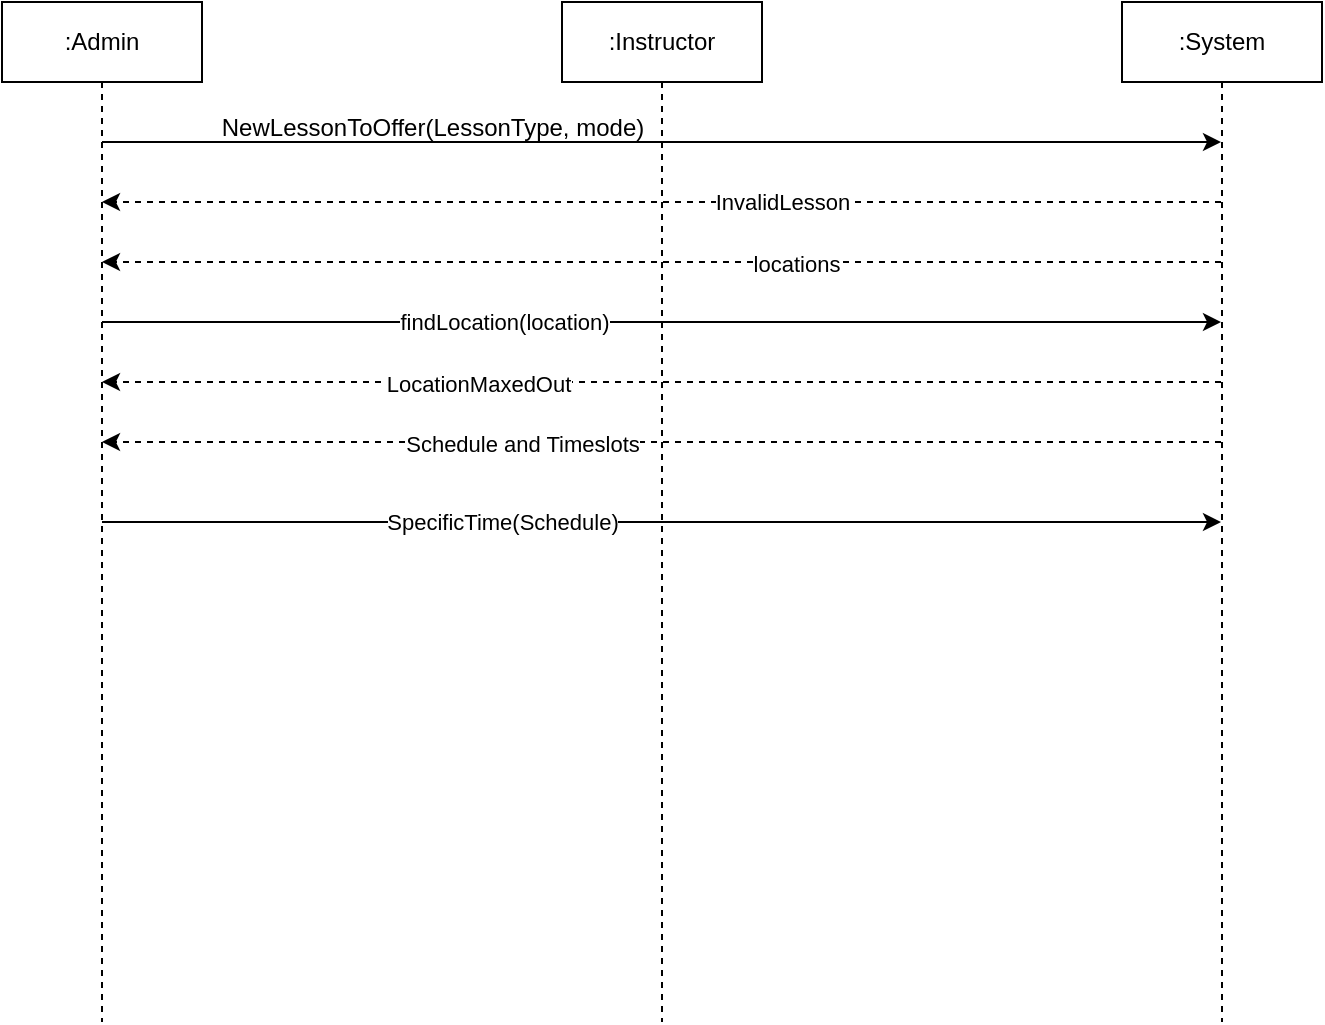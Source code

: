 <mxfile version="24.8.3">
  <diagram name="Page-1" id="FFaFWQGfyx-pDycO30pg">
    <mxGraphModel dx="1232" dy="550" grid="1" gridSize="10" guides="1" tooltips="1" connect="1" arrows="1" fold="1" page="1" pageScale="1" pageWidth="1100" pageHeight="850" math="0" shadow="0">
      <root>
        <mxCell id="0" />
        <mxCell id="1" parent="0" />
        <mxCell id="uJbSKwxzyiqedkDT2_Vt-1" value=":Admin" style="shape=umlLifeline;perimeter=lifelinePerimeter;whiteSpace=wrap;html=1;container=1;dropTarget=0;collapsible=0;recursiveResize=0;outlineConnect=0;portConstraint=eastwest;newEdgeStyle={&quot;curved&quot;:0,&quot;rounded&quot;:0};" vertex="1" parent="1">
          <mxGeometry x="80" y="80" width="100" height="510" as="geometry" />
        </mxCell>
        <mxCell id="uJbSKwxzyiqedkDT2_Vt-2" value=":Instructor" style="shape=umlLifeline;perimeter=lifelinePerimeter;whiteSpace=wrap;html=1;container=1;dropTarget=0;collapsible=0;recursiveResize=0;outlineConnect=0;portConstraint=eastwest;newEdgeStyle={&quot;curved&quot;:0,&quot;rounded&quot;:0};" vertex="1" parent="1">
          <mxGeometry x="360" y="80" width="100" height="510" as="geometry" />
        </mxCell>
        <mxCell id="uJbSKwxzyiqedkDT2_Vt-3" value=":System" style="shape=umlLifeline;perimeter=lifelinePerimeter;whiteSpace=wrap;html=1;container=1;dropTarget=0;collapsible=0;recursiveResize=0;outlineConnect=0;portConstraint=eastwest;newEdgeStyle={&quot;curved&quot;:0,&quot;rounded&quot;:0};" vertex="1" parent="1">
          <mxGeometry x="640" y="80" width="100" height="510" as="geometry" />
        </mxCell>
        <mxCell id="uJbSKwxzyiqedkDT2_Vt-4" value="" style="endArrow=classic;html=1;rounded=0;" edge="1" parent="1" source="uJbSKwxzyiqedkDT2_Vt-1" target="uJbSKwxzyiqedkDT2_Vt-3">
          <mxGeometry width="50" height="50" relative="1" as="geometry">
            <mxPoint x="270" y="230" as="sourcePoint" />
            <mxPoint x="320" y="180" as="targetPoint" />
            <Array as="points">
              <mxPoint x="400" y="150" />
            </Array>
          </mxGeometry>
        </mxCell>
        <mxCell id="uJbSKwxzyiqedkDT2_Vt-5" value="NewLessonToOffer(LessonType, mode)" style="text;html=1;align=center;verticalAlign=middle;resizable=0;points=[];autosize=1;strokeColor=none;fillColor=none;" vertex="1" parent="1">
          <mxGeometry x="180" y="128" width="230" height="30" as="geometry" />
        </mxCell>
        <mxCell id="uJbSKwxzyiqedkDT2_Vt-6" value="" style="html=1;labelBackgroundColor=#ffffff;startArrow=none;startFill=0;startSize=6;endArrow=classic;endFill=1;endSize=6;jettySize=auto;orthogonalLoop=1;strokeWidth=1;dashed=1;fontSize=14;rounded=0;" edge="1" parent="1" source="uJbSKwxzyiqedkDT2_Vt-3" target="uJbSKwxzyiqedkDT2_Vt-1">
          <mxGeometry width="60" height="60" relative="1" as="geometry">
            <mxPoint x="430" y="360" as="sourcePoint" />
            <mxPoint x="490" y="300" as="targetPoint" />
            <Array as="points">
              <mxPoint x="400" y="180" />
            </Array>
          </mxGeometry>
        </mxCell>
        <mxCell id="uJbSKwxzyiqedkDT2_Vt-7" value="InvalidLesson" style="edgeLabel;html=1;align=center;verticalAlign=middle;resizable=0;points=[];" vertex="1" connectable="0" parent="uJbSKwxzyiqedkDT2_Vt-6">
          <mxGeometry x="-0.201" relative="1" as="geometry">
            <mxPoint x="4" as="offset" />
          </mxGeometry>
        </mxCell>
        <mxCell id="uJbSKwxzyiqedkDT2_Vt-8" value="" style="html=1;labelBackgroundColor=#ffffff;startArrow=none;startFill=0;startSize=6;endArrow=classic;endFill=1;endSize=6;jettySize=auto;orthogonalLoop=1;strokeWidth=1;dashed=1;fontSize=14;rounded=0;" edge="1" parent="1" source="uJbSKwxzyiqedkDT2_Vt-3" target="uJbSKwxzyiqedkDT2_Vt-1">
          <mxGeometry width="60" height="60" relative="1" as="geometry">
            <mxPoint x="490" y="340" as="sourcePoint" />
            <mxPoint x="550" y="280" as="targetPoint" />
            <Array as="points">
              <mxPoint x="410" y="210" />
            </Array>
          </mxGeometry>
        </mxCell>
        <mxCell id="uJbSKwxzyiqedkDT2_Vt-9" value="locations" style="edgeLabel;html=1;align=center;verticalAlign=middle;resizable=0;points=[];" vertex="1" connectable="0" parent="uJbSKwxzyiqedkDT2_Vt-8">
          <mxGeometry x="-0.238" y="1" relative="1" as="geometry">
            <mxPoint as="offset" />
          </mxGeometry>
        </mxCell>
        <mxCell id="uJbSKwxzyiqedkDT2_Vt-10" value="" style="endArrow=classic;html=1;rounded=0;" edge="1" parent="1" source="uJbSKwxzyiqedkDT2_Vt-1" target="uJbSKwxzyiqedkDT2_Vt-3">
          <mxGeometry width="50" height="50" relative="1" as="geometry">
            <mxPoint x="180" y="410" as="sourcePoint" />
            <mxPoint x="230" y="360" as="targetPoint" />
            <Array as="points">
              <mxPoint x="420" y="240" />
            </Array>
          </mxGeometry>
        </mxCell>
        <mxCell id="uJbSKwxzyiqedkDT2_Vt-11" value="findLocation(location)" style="edgeLabel;html=1;align=center;verticalAlign=middle;resizable=0;points=[];" vertex="1" connectable="0" parent="uJbSKwxzyiqedkDT2_Vt-10">
          <mxGeometry x="-0.282" relative="1" as="geometry">
            <mxPoint as="offset" />
          </mxGeometry>
        </mxCell>
        <mxCell id="uJbSKwxzyiqedkDT2_Vt-12" value="" style="html=1;labelBackgroundColor=#ffffff;startArrow=none;startFill=0;startSize=6;endArrow=classic;endFill=1;endSize=6;jettySize=auto;orthogonalLoop=1;strokeWidth=1;dashed=1;fontSize=14;rounded=0;" edge="1" parent="1" source="uJbSKwxzyiqedkDT2_Vt-3" target="uJbSKwxzyiqedkDT2_Vt-1">
          <mxGeometry width="60" height="60" relative="1" as="geometry">
            <mxPoint x="430" y="360" as="sourcePoint" />
            <mxPoint x="490" y="300" as="targetPoint" />
            <Array as="points">
              <mxPoint x="410" y="270" />
            </Array>
          </mxGeometry>
        </mxCell>
        <mxCell id="uJbSKwxzyiqedkDT2_Vt-13" value="LocationMaxedOut" style="edgeLabel;html=1;align=center;verticalAlign=middle;resizable=0;points=[];" vertex="1" connectable="0" parent="uJbSKwxzyiqedkDT2_Vt-12">
          <mxGeometry x="0.329" y="1" relative="1" as="geometry">
            <mxPoint as="offset" />
          </mxGeometry>
        </mxCell>
        <mxCell id="uJbSKwxzyiqedkDT2_Vt-14" value="" style="html=1;labelBackgroundColor=#ffffff;startArrow=none;startFill=0;startSize=6;endArrow=classic;endFill=1;endSize=6;jettySize=auto;orthogonalLoop=1;strokeWidth=1;dashed=1;fontSize=14;rounded=0;" edge="1" parent="1" source="uJbSKwxzyiqedkDT2_Vt-3" target="uJbSKwxzyiqedkDT2_Vt-1">
          <mxGeometry width="60" height="60" relative="1" as="geometry">
            <mxPoint x="520" y="500" as="sourcePoint" />
            <mxPoint x="580" y="440" as="targetPoint" />
            <Array as="points">
              <mxPoint x="410" y="300" />
            </Array>
          </mxGeometry>
        </mxCell>
        <mxCell id="uJbSKwxzyiqedkDT2_Vt-15" value="Schedule and Timeslots" style="edgeLabel;html=1;align=center;verticalAlign=middle;resizable=0;points=[];" vertex="1" connectable="0" parent="uJbSKwxzyiqedkDT2_Vt-14">
          <mxGeometry x="0.25" y="1" relative="1" as="geometry">
            <mxPoint as="offset" />
          </mxGeometry>
        </mxCell>
        <mxCell id="uJbSKwxzyiqedkDT2_Vt-16" value="" style="endArrow=classic;html=1;rounded=0;" edge="1" parent="1" source="uJbSKwxzyiqedkDT2_Vt-1" target="uJbSKwxzyiqedkDT2_Vt-3">
          <mxGeometry width="50" height="50" relative="1" as="geometry">
            <mxPoint x="220" y="480" as="sourcePoint" />
            <mxPoint x="270" y="430" as="targetPoint" />
            <Array as="points">
              <mxPoint x="410" y="340" />
            </Array>
          </mxGeometry>
        </mxCell>
        <mxCell id="uJbSKwxzyiqedkDT2_Vt-17" value="SpecificTime(Schedule)" style="edgeLabel;html=1;align=center;verticalAlign=middle;resizable=0;points=[];" vertex="1" connectable="0" parent="uJbSKwxzyiqedkDT2_Vt-16">
          <mxGeometry x="-0.203" relative="1" as="geometry">
            <mxPoint x="-23" as="offset" />
          </mxGeometry>
        </mxCell>
      </root>
    </mxGraphModel>
  </diagram>
</mxfile>
